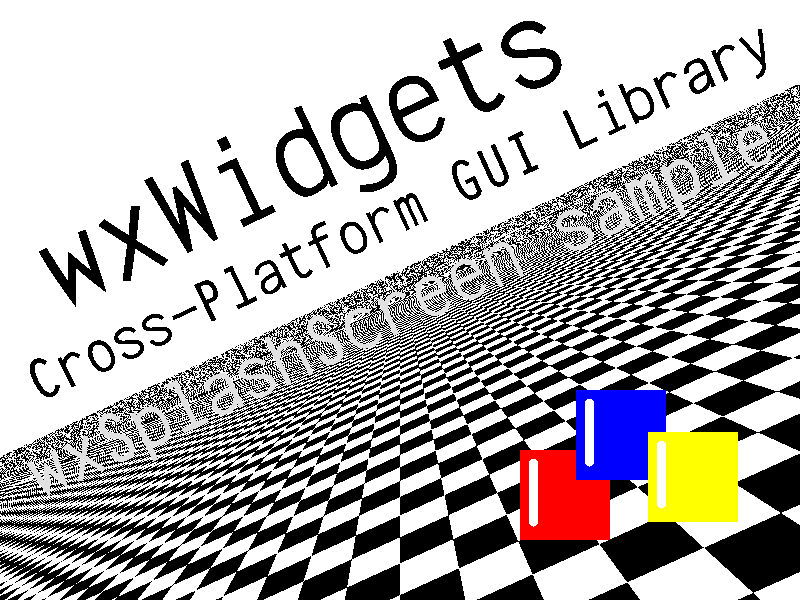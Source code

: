 /////////////////////////////////////////////////////////////////////////////
// Name:        splash.pov
// Purpose:     POV-Ray scene used to generate splash image for wxWidgets
// Author:      Wlodzimierz ABX Skiba
// Modified by:
// Created:     04/08/2004
// RCS-ID:      $Id$
// Copyright:   (c) Wlodzimierz Skiba
// Licence:     wxWindows licence
/////////////////////////////////////////////////////////////////////////////
            
#version 3.6;

// Rendering options : +FN +W638 +H478 +AM1 +A0.05 +R5

#include "colors.inc"
#include "rad_def.inc"
#include "screen.inc"
#include "shapes.inc"

global_settings {
    assumed_gamma 1.0
    radiosity {}
}

#local Location = <0,5,-100> ;
Set_Camera_Location(Location)
Set_Camera_Look_At(<0,0,0>)

background { rgb White }

light_source { 1000*y color White }
light_source { Location color White }

union{
  Center_Object( text { 
    ttf
    "crystal.ttf",
    ".     wxWidgets      ."
    .01, 0
    scale 20 translate 22*y
    pigment { color Black }
  } , x )
  Center_Object( text { 
    ttf
    "crystal.ttf",
    ".     Cross-Platform GUI Library   ."
    .01, 0
    scale 10 translate 10*y
    pigment { color Black }
  } , x )
  Center_Object( text { 
    ttf
    "crystal.ttf",
    ".      wxSplashScreen sample   ."
    .01, 0
    scale 2 translate 3 * y translate -z*84
    pigment { color Gray }
  } , x )
  plane { y 0 pigment { checker Black White } }
  rotate z*25 
}

#local Square = mesh { 
    triangle { <0,0,0> <0,1,0> <1,0,0> }
    triangle { <1,1,0> <0,1,0> <1,0,0> }
}

#macro Round_Cone3(PtA, RadiusA, PtB, RadiusB, UseMerge)
   #local Axis = vnormalize(PtB - PtA);
   #local Len = VDist(PtA, PtB);
   #local SA = atan2(RadiusB - RadiusA, Len);

   #local Pt_A = PtA + Axis*RadiusA;
   #local Pt_B = PtB - Axis*RadiusB;

   #if(UseMerge)
      merge {
   #else
      union {
   #end
      cone {Pt_A, RadiusA, Pt_B, RadiusB}
      sphere {Pt_A + Axis*tan(SA)*RadiusA, RadiusA/cos(SA)}
      sphere {Pt_B + Axis*tan(SA)*RadiusB, RadiusB/cos(SA)}
   }
#end

#local Line = object { 
    Round_Cone3_Union( <.15,.15,0>, .05, <.15,.9,0>, .05)
    pigment { color White }
    finish { ambient 1 diffuse 0 }
    scale <1,1,.01>
}

#macro Put_Square ( With_Pigment , At_Location , Order )
    #local Next_Square = union{ 
        object{ Square pigment { With_Pigment } }
        object{ Line }
        scale .15
    };
    Screen_Object (Next_Square, At_Location, 0, false, .1 + Order / 100 )
#end

Put_Square( pigment {color Red} , <0.65,0.1> , 3 )
Put_Square( pigment {color Blue} , <0.72,0.2> , 2 )
Put_Square( pigment {color Yellow} , <0.81,0.13> , 1 )


